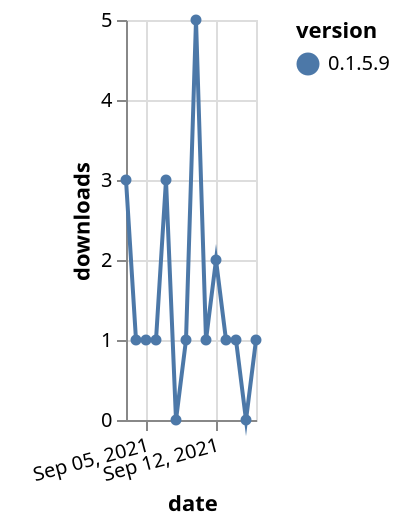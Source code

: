 {"$schema": "https://vega.github.io/schema/vega-lite/v5.json", "description": "A simple bar chart with embedded data.", "data": {"values": [{"date": "2021-09-03", "total": 246, "delta": 3, "version": "0.1.5.9"}, {"date": "2021-09-04", "total": 247, "delta": 1, "version": "0.1.5.9"}, {"date": "2021-09-05", "total": 248, "delta": 1, "version": "0.1.5.9"}, {"date": "2021-09-06", "total": 249, "delta": 1, "version": "0.1.5.9"}, {"date": "2021-09-07", "total": 252, "delta": 3, "version": "0.1.5.9"}, {"date": "2021-09-08", "total": 252, "delta": 0, "version": "0.1.5.9"}, {"date": "2021-09-09", "total": 253, "delta": 1, "version": "0.1.5.9"}, {"date": "2021-09-10", "total": 258, "delta": 5, "version": "0.1.5.9"}, {"date": "2021-09-11", "total": 259, "delta": 1, "version": "0.1.5.9"}, {"date": "2021-09-12", "total": 261, "delta": 2, "version": "0.1.5.9"}, {"date": "2021-09-13", "total": 262, "delta": 1, "version": "0.1.5.9"}, {"date": "2021-09-14", "total": 263, "delta": 1, "version": "0.1.5.9"}, {"date": "2021-09-15", "total": 263, "delta": 0, "version": "0.1.5.9"}, {"date": "2021-09-16", "total": 264, "delta": 1, "version": "0.1.5.9"}]}, "width": "container", "mark": {"type": "line", "point": {"filled": true}}, "encoding": {"x": {"field": "date", "type": "temporal", "timeUnit": "yearmonthdate", "title": "date", "axis": {"labelAngle": -15}}, "y": {"field": "delta", "type": "quantitative", "title": "downloads"}, "color": {"field": "version", "type": "nominal"}, "tooltip": {"field": "delta"}}}